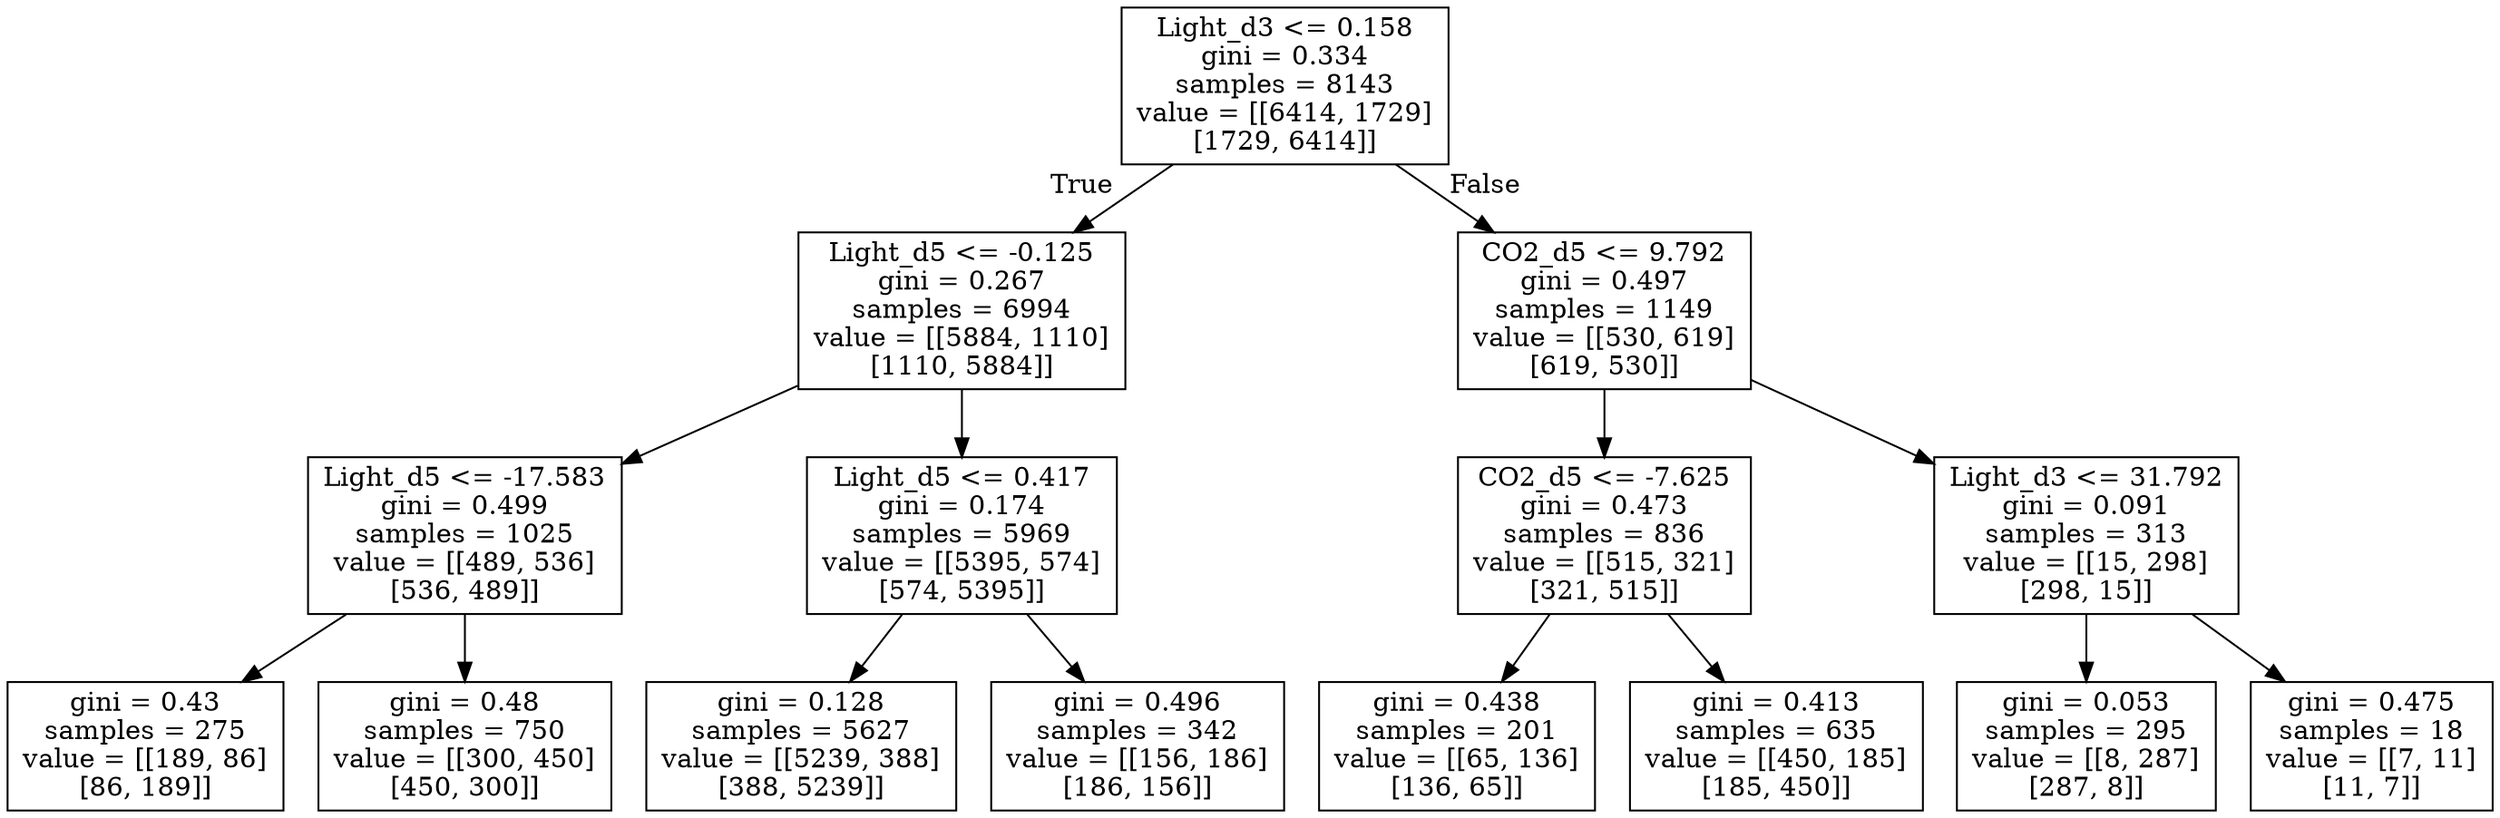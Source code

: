 digraph Tree {
node [shape=box] ;
0 [label="Light_d3 <= 0.158\ngini = 0.334\nsamples = 8143\nvalue = [[6414, 1729]\n[1729, 6414]]"] ;
1 [label="Light_d5 <= -0.125\ngini = 0.267\nsamples = 6994\nvalue = [[5884, 1110]\n[1110, 5884]]"] ;
0 -> 1 [labeldistance=2.5, labelangle=45, headlabel="True"] ;
2 [label="Light_d5 <= -17.583\ngini = 0.499\nsamples = 1025\nvalue = [[489, 536]\n[536, 489]]"] ;
1 -> 2 ;
3 [label="gini = 0.43\nsamples = 275\nvalue = [[189, 86]\n[86, 189]]"] ;
2 -> 3 ;
4 [label="gini = 0.48\nsamples = 750\nvalue = [[300, 450]\n[450, 300]]"] ;
2 -> 4 ;
5 [label="Light_d5 <= 0.417\ngini = 0.174\nsamples = 5969\nvalue = [[5395, 574]\n[574, 5395]]"] ;
1 -> 5 ;
6 [label="gini = 0.128\nsamples = 5627\nvalue = [[5239, 388]\n[388, 5239]]"] ;
5 -> 6 ;
7 [label="gini = 0.496\nsamples = 342\nvalue = [[156, 186]\n[186, 156]]"] ;
5 -> 7 ;
8 [label="CO2_d5 <= 9.792\ngini = 0.497\nsamples = 1149\nvalue = [[530, 619]\n[619, 530]]"] ;
0 -> 8 [labeldistance=2.5, labelangle=-45, headlabel="False"] ;
9 [label="CO2_d5 <= -7.625\ngini = 0.473\nsamples = 836\nvalue = [[515, 321]\n[321, 515]]"] ;
8 -> 9 ;
10 [label="gini = 0.438\nsamples = 201\nvalue = [[65, 136]\n[136, 65]]"] ;
9 -> 10 ;
11 [label="gini = 0.413\nsamples = 635\nvalue = [[450, 185]\n[185, 450]]"] ;
9 -> 11 ;
12 [label="Light_d3 <= 31.792\ngini = 0.091\nsamples = 313\nvalue = [[15, 298]\n[298, 15]]"] ;
8 -> 12 ;
13 [label="gini = 0.053\nsamples = 295\nvalue = [[8, 287]\n[287, 8]]"] ;
12 -> 13 ;
14 [label="gini = 0.475\nsamples = 18\nvalue = [[7, 11]\n[11, 7]]"] ;
12 -> 14 ;
}